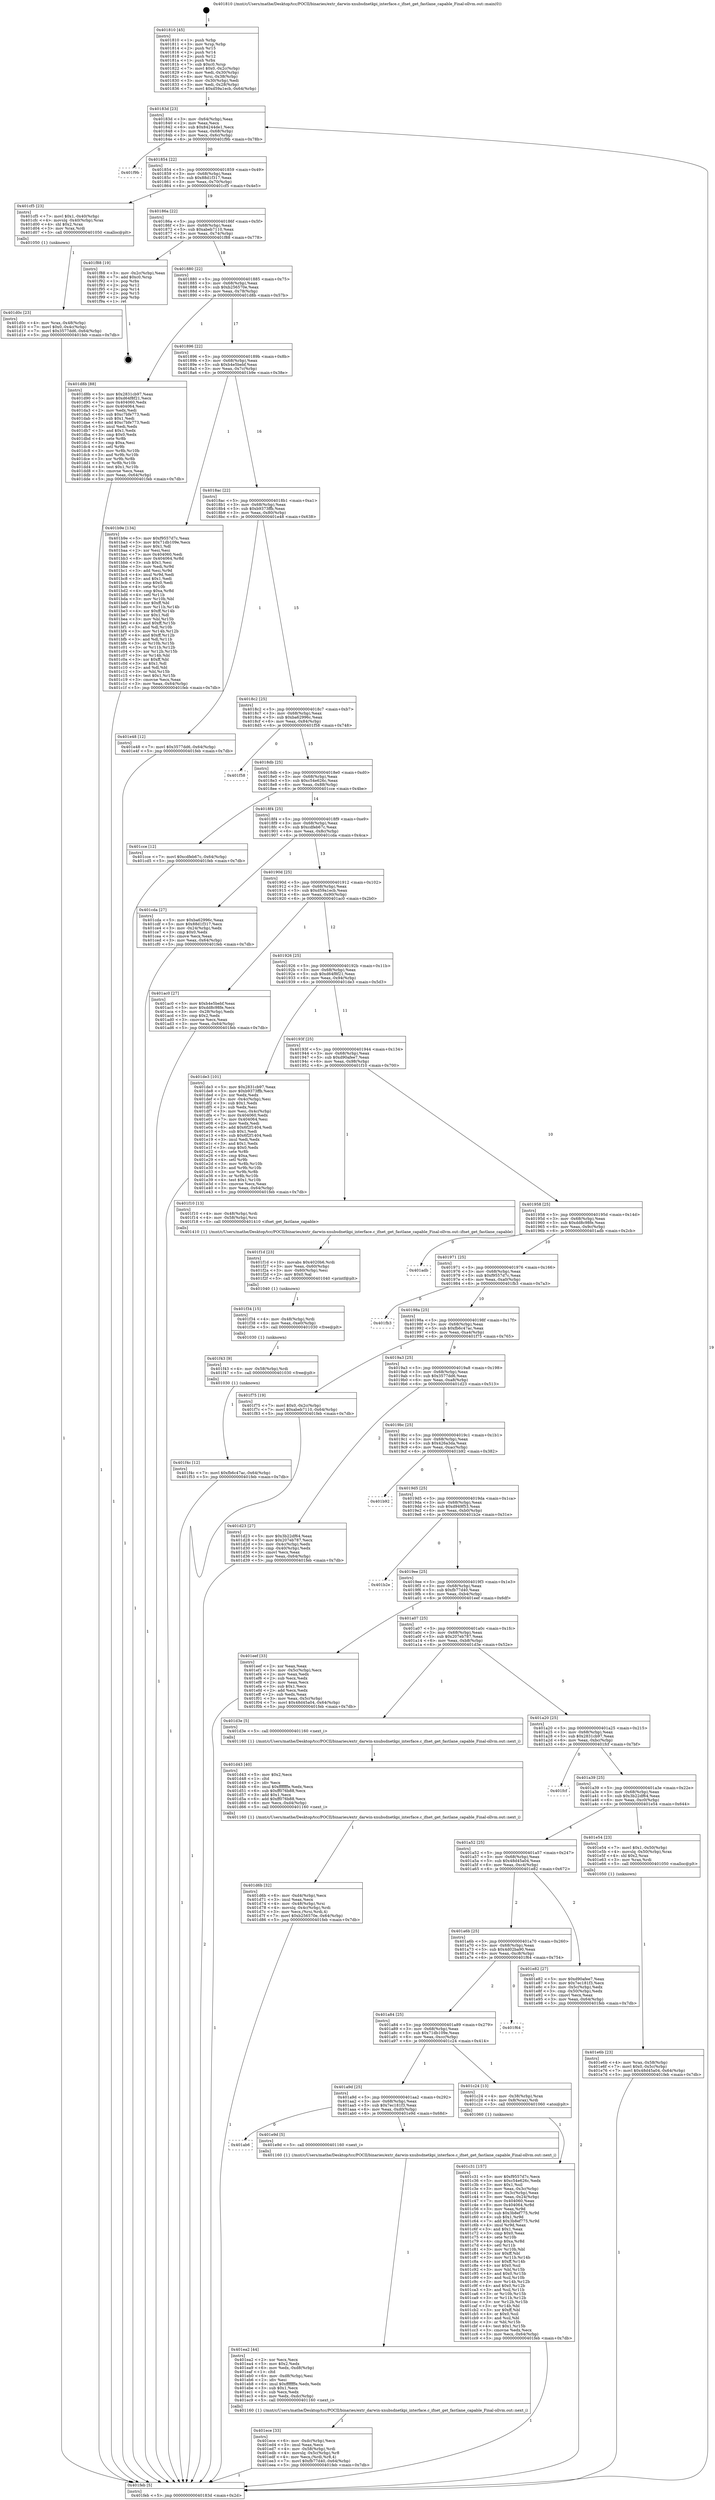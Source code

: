 digraph "0x401810" {
  label = "0x401810 (/mnt/c/Users/mathe/Desktop/tcc/POCII/binaries/extr_darwin-xnubsdnetkpi_interface.c_ifnet_get_fastlane_capable_Final-ollvm.out::main(0))"
  labelloc = "t"
  node[shape=record]

  Entry [label="",width=0.3,height=0.3,shape=circle,fillcolor=black,style=filled]
  "0x40183d" [label="{
     0x40183d [23]\l
     | [instrs]\l
     &nbsp;&nbsp;0x40183d \<+3\>: mov -0x64(%rbp),%eax\l
     &nbsp;&nbsp;0x401840 \<+2\>: mov %eax,%ecx\l
     &nbsp;&nbsp;0x401842 \<+6\>: sub $0x84244de1,%ecx\l
     &nbsp;&nbsp;0x401848 \<+3\>: mov %eax,-0x68(%rbp)\l
     &nbsp;&nbsp;0x40184b \<+3\>: mov %ecx,-0x6c(%rbp)\l
     &nbsp;&nbsp;0x40184e \<+6\>: je 0000000000401f9b \<main+0x78b\>\l
  }"]
  "0x401f9b" [label="{
     0x401f9b\l
  }", style=dashed]
  "0x401854" [label="{
     0x401854 [22]\l
     | [instrs]\l
     &nbsp;&nbsp;0x401854 \<+5\>: jmp 0000000000401859 \<main+0x49\>\l
     &nbsp;&nbsp;0x401859 \<+3\>: mov -0x68(%rbp),%eax\l
     &nbsp;&nbsp;0x40185c \<+5\>: sub $0x88d1f317,%eax\l
     &nbsp;&nbsp;0x401861 \<+3\>: mov %eax,-0x70(%rbp)\l
     &nbsp;&nbsp;0x401864 \<+6\>: je 0000000000401cf5 \<main+0x4e5\>\l
  }"]
  Exit [label="",width=0.3,height=0.3,shape=circle,fillcolor=black,style=filled,peripheries=2]
  "0x401cf5" [label="{
     0x401cf5 [23]\l
     | [instrs]\l
     &nbsp;&nbsp;0x401cf5 \<+7\>: movl $0x1,-0x40(%rbp)\l
     &nbsp;&nbsp;0x401cfc \<+4\>: movslq -0x40(%rbp),%rax\l
     &nbsp;&nbsp;0x401d00 \<+4\>: shl $0x2,%rax\l
     &nbsp;&nbsp;0x401d04 \<+3\>: mov %rax,%rdi\l
     &nbsp;&nbsp;0x401d07 \<+5\>: call 0000000000401050 \<malloc@plt\>\l
     | [calls]\l
     &nbsp;&nbsp;0x401050 \{1\} (unknown)\l
  }"]
  "0x40186a" [label="{
     0x40186a [22]\l
     | [instrs]\l
     &nbsp;&nbsp;0x40186a \<+5\>: jmp 000000000040186f \<main+0x5f\>\l
     &nbsp;&nbsp;0x40186f \<+3\>: mov -0x68(%rbp),%eax\l
     &nbsp;&nbsp;0x401872 \<+5\>: sub $0xabeb7110,%eax\l
     &nbsp;&nbsp;0x401877 \<+3\>: mov %eax,-0x74(%rbp)\l
     &nbsp;&nbsp;0x40187a \<+6\>: je 0000000000401f88 \<main+0x778\>\l
  }"]
  "0x401f4c" [label="{
     0x401f4c [12]\l
     | [instrs]\l
     &nbsp;&nbsp;0x401f4c \<+7\>: movl $0xfb6c47ac,-0x64(%rbp)\l
     &nbsp;&nbsp;0x401f53 \<+5\>: jmp 0000000000401feb \<main+0x7db\>\l
  }"]
  "0x401f88" [label="{
     0x401f88 [19]\l
     | [instrs]\l
     &nbsp;&nbsp;0x401f88 \<+3\>: mov -0x2c(%rbp),%eax\l
     &nbsp;&nbsp;0x401f8b \<+7\>: add $0xc0,%rsp\l
     &nbsp;&nbsp;0x401f92 \<+1\>: pop %rbx\l
     &nbsp;&nbsp;0x401f93 \<+2\>: pop %r12\l
     &nbsp;&nbsp;0x401f95 \<+2\>: pop %r14\l
     &nbsp;&nbsp;0x401f97 \<+2\>: pop %r15\l
     &nbsp;&nbsp;0x401f99 \<+1\>: pop %rbp\l
     &nbsp;&nbsp;0x401f9a \<+1\>: ret\l
  }"]
  "0x401880" [label="{
     0x401880 [22]\l
     | [instrs]\l
     &nbsp;&nbsp;0x401880 \<+5\>: jmp 0000000000401885 \<main+0x75\>\l
     &nbsp;&nbsp;0x401885 \<+3\>: mov -0x68(%rbp),%eax\l
     &nbsp;&nbsp;0x401888 \<+5\>: sub $0xb256570e,%eax\l
     &nbsp;&nbsp;0x40188d \<+3\>: mov %eax,-0x78(%rbp)\l
     &nbsp;&nbsp;0x401890 \<+6\>: je 0000000000401d8b \<main+0x57b\>\l
  }"]
  "0x401f43" [label="{
     0x401f43 [9]\l
     | [instrs]\l
     &nbsp;&nbsp;0x401f43 \<+4\>: mov -0x58(%rbp),%rdi\l
     &nbsp;&nbsp;0x401f47 \<+5\>: call 0000000000401030 \<free@plt\>\l
     | [calls]\l
     &nbsp;&nbsp;0x401030 \{1\} (unknown)\l
  }"]
  "0x401d8b" [label="{
     0x401d8b [88]\l
     | [instrs]\l
     &nbsp;&nbsp;0x401d8b \<+5\>: mov $0x2831cb97,%eax\l
     &nbsp;&nbsp;0x401d90 \<+5\>: mov $0xd64f8f21,%ecx\l
     &nbsp;&nbsp;0x401d95 \<+7\>: mov 0x404060,%edx\l
     &nbsp;&nbsp;0x401d9c \<+7\>: mov 0x404064,%esi\l
     &nbsp;&nbsp;0x401da3 \<+2\>: mov %edx,%edi\l
     &nbsp;&nbsp;0x401da5 \<+6\>: sub $0xc7bfe773,%edi\l
     &nbsp;&nbsp;0x401dab \<+3\>: sub $0x1,%edi\l
     &nbsp;&nbsp;0x401dae \<+6\>: add $0xc7bfe773,%edi\l
     &nbsp;&nbsp;0x401db4 \<+3\>: imul %edi,%edx\l
     &nbsp;&nbsp;0x401db7 \<+3\>: and $0x1,%edx\l
     &nbsp;&nbsp;0x401dba \<+3\>: cmp $0x0,%edx\l
     &nbsp;&nbsp;0x401dbd \<+4\>: sete %r8b\l
     &nbsp;&nbsp;0x401dc1 \<+3\>: cmp $0xa,%esi\l
     &nbsp;&nbsp;0x401dc4 \<+4\>: setl %r9b\l
     &nbsp;&nbsp;0x401dc8 \<+3\>: mov %r8b,%r10b\l
     &nbsp;&nbsp;0x401dcb \<+3\>: and %r9b,%r10b\l
     &nbsp;&nbsp;0x401dce \<+3\>: xor %r9b,%r8b\l
     &nbsp;&nbsp;0x401dd1 \<+3\>: or %r8b,%r10b\l
     &nbsp;&nbsp;0x401dd4 \<+4\>: test $0x1,%r10b\l
     &nbsp;&nbsp;0x401dd8 \<+3\>: cmovne %ecx,%eax\l
     &nbsp;&nbsp;0x401ddb \<+3\>: mov %eax,-0x64(%rbp)\l
     &nbsp;&nbsp;0x401dde \<+5\>: jmp 0000000000401feb \<main+0x7db\>\l
  }"]
  "0x401896" [label="{
     0x401896 [22]\l
     | [instrs]\l
     &nbsp;&nbsp;0x401896 \<+5\>: jmp 000000000040189b \<main+0x8b\>\l
     &nbsp;&nbsp;0x40189b \<+3\>: mov -0x68(%rbp),%eax\l
     &nbsp;&nbsp;0x40189e \<+5\>: sub $0xb4e5bebf,%eax\l
     &nbsp;&nbsp;0x4018a3 \<+3\>: mov %eax,-0x7c(%rbp)\l
     &nbsp;&nbsp;0x4018a6 \<+6\>: je 0000000000401b9e \<main+0x38e\>\l
  }"]
  "0x401f34" [label="{
     0x401f34 [15]\l
     | [instrs]\l
     &nbsp;&nbsp;0x401f34 \<+4\>: mov -0x48(%rbp),%rdi\l
     &nbsp;&nbsp;0x401f38 \<+6\>: mov %eax,-0xe0(%rbp)\l
     &nbsp;&nbsp;0x401f3e \<+5\>: call 0000000000401030 \<free@plt\>\l
     | [calls]\l
     &nbsp;&nbsp;0x401030 \{1\} (unknown)\l
  }"]
  "0x401b9e" [label="{
     0x401b9e [134]\l
     | [instrs]\l
     &nbsp;&nbsp;0x401b9e \<+5\>: mov $0xf9557d7c,%eax\l
     &nbsp;&nbsp;0x401ba3 \<+5\>: mov $0x71db109e,%ecx\l
     &nbsp;&nbsp;0x401ba8 \<+2\>: mov $0x1,%dl\l
     &nbsp;&nbsp;0x401baa \<+2\>: xor %esi,%esi\l
     &nbsp;&nbsp;0x401bac \<+7\>: mov 0x404060,%edi\l
     &nbsp;&nbsp;0x401bb3 \<+8\>: mov 0x404064,%r8d\l
     &nbsp;&nbsp;0x401bbb \<+3\>: sub $0x1,%esi\l
     &nbsp;&nbsp;0x401bbe \<+3\>: mov %edi,%r9d\l
     &nbsp;&nbsp;0x401bc1 \<+3\>: add %esi,%r9d\l
     &nbsp;&nbsp;0x401bc4 \<+4\>: imul %r9d,%edi\l
     &nbsp;&nbsp;0x401bc8 \<+3\>: and $0x1,%edi\l
     &nbsp;&nbsp;0x401bcb \<+3\>: cmp $0x0,%edi\l
     &nbsp;&nbsp;0x401bce \<+4\>: sete %r10b\l
     &nbsp;&nbsp;0x401bd2 \<+4\>: cmp $0xa,%r8d\l
     &nbsp;&nbsp;0x401bd6 \<+4\>: setl %r11b\l
     &nbsp;&nbsp;0x401bda \<+3\>: mov %r10b,%bl\l
     &nbsp;&nbsp;0x401bdd \<+3\>: xor $0xff,%bl\l
     &nbsp;&nbsp;0x401be0 \<+3\>: mov %r11b,%r14b\l
     &nbsp;&nbsp;0x401be3 \<+4\>: xor $0xff,%r14b\l
     &nbsp;&nbsp;0x401be7 \<+3\>: xor $0x1,%dl\l
     &nbsp;&nbsp;0x401bea \<+3\>: mov %bl,%r15b\l
     &nbsp;&nbsp;0x401bed \<+4\>: and $0xff,%r15b\l
     &nbsp;&nbsp;0x401bf1 \<+3\>: and %dl,%r10b\l
     &nbsp;&nbsp;0x401bf4 \<+3\>: mov %r14b,%r12b\l
     &nbsp;&nbsp;0x401bf7 \<+4\>: and $0xff,%r12b\l
     &nbsp;&nbsp;0x401bfb \<+3\>: and %dl,%r11b\l
     &nbsp;&nbsp;0x401bfe \<+3\>: or %r10b,%r15b\l
     &nbsp;&nbsp;0x401c01 \<+3\>: or %r11b,%r12b\l
     &nbsp;&nbsp;0x401c04 \<+3\>: xor %r12b,%r15b\l
     &nbsp;&nbsp;0x401c07 \<+3\>: or %r14b,%bl\l
     &nbsp;&nbsp;0x401c0a \<+3\>: xor $0xff,%bl\l
     &nbsp;&nbsp;0x401c0d \<+3\>: or $0x1,%dl\l
     &nbsp;&nbsp;0x401c10 \<+2\>: and %dl,%bl\l
     &nbsp;&nbsp;0x401c12 \<+3\>: or %bl,%r15b\l
     &nbsp;&nbsp;0x401c15 \<+4\>: test $0x1,%r15b\l
     &nbsp;&nbsp;0x401c19 \<+3\>: cmovne %ecx,%eax\l
     &nbsp;&nbsp;0x401c1c \<+3\>: mov %eax,-0x64(%rbp)\l
     &nbsp;&nbsp;0x401c1f \<+5\>: jmp 0000000000401feb \<main+0x7db\>\l
  }"]
  "0x4018ac" [label="{
     0x4018ac [22]\l
     | [instrs]\l
     &nbsp;&nbsp;0x4018ac \<+5\>: jmp 00000000004018b1 \<main+0xa1\>\l
     &nbsp;&nbsp;0x4018b1 \<+3\>: mov -0x68(%rbp),%eax\l
     &nbsp;&nbsp;0x4018b4 \<+5\>: sub $0xb9373ffb,%eax\l
     &nbsp;&nbsp;0x4018b9 \<+3\>: mov %eax,-0x80(%rbp)\l
     &nbsp;&nbsp;0x4018bc \<+6\>: je 0000000000401e48 \<main+0x638\>\l
  }"]
  "0x401f1d" [label="{
     0x401f1d [23]\l
     | [instrs]\l
     &nbsp;&nbsp;0x401f1d \<+10\>: movabs $0x4020b6,%rdi\l
     &nbsp;&nbsp;0x401f27 \<+3\>: mov %eax,-0x60(%rbp)\l
     &nbsp;&nbsp;0x401f2a \<+3\>: mov -0x60(%rbp),%esi\l
     &nbsp;&nbsp;0x401f2d \<+2\>: mov $0x0,%al\l
     &nbsp;&nbsp;0x401f2f \<+5\>: call 0000000000401040 \<printf@plt\>\l
     | [calls]\l
     &nbsp;&nbsp;0x401040 \{1\} (unknown)\l
  }"]
  "0x401e48" [label="{
     0x401e48 [12]\l
     | [instrs]\l
     &nbsp;&nbsp;0x401e48 \<+7\>: movl $0x3577dd6,-0x64(%rbp)\l
     &nbsp;&nbsp;0x401e4f \<+5\>: jmp 0000000000401feb \<main+0x7db\>\l
  }"]
  "0x4018c2" [label="{
     0x4018c2 [25]\l
     | [instrs]\l
     &nbsp;&nbsp;0x4018c2 \<+5\>: jmp 00000000004018c7 \<main+0xb7\>\l
     &nbsp;&nbsp;0x4018c7 \<+3\>: mov -0x68(%rbp),%eax\l
     &nbsp;&nbsp;0x4018ca \<+5\>: sub $0xba62996c,%eax\l
     &nbsp;&nbsp;0x4018cf \<+6\>: mov %eax,-0x84(%rbp)\l
     &nbsp;&nbsp;0x4018d5 \<+6\>: je 0000000000401f58 \<main+0x748\>\l
  }"]
  "0x401ece" [label="{
     0x401ece [33]\l
     | [instrs]\l
     &nbsp;&nbsp;0x401ece \<+6\>: mov -0xdc(%rbp),%ecx\l
     &nbsp;&nbsp;0x401ed4 \<+3\>: imul %eax,%ecx\l
     &nbsp;&nbsp;0x401ed7 \<+4\>: mov -0x58(%rbp),%rdi\l
     &nbsp;&nbsp;0x401edb \<+4\>: movslq -0x5c(%rbp),%r8\l
     &nbsp;&nbsp;0x401edf \<+4\>: mov %ecx,(%rdi,%r8,4)\l
     &nbsp;&nbsp;0x401ee3 \<+7\>: movl $0xfb77d40,-0x64(%rbp)\l
     &nbsp;&nbsp;0x401eea \<+5\>: jmp 0000000000401feb \<main+0x7db\>\l
  }"]
  "0x401f58" [label="{
     0x401f58\l
  }", style=dashed]
  "0x4018db" [label="{
     0x4018db [25]\l
     | [instrs]\l
     &nbsp;&nbsp;0x4018db \<+5\>: jmp 00000000004018e0 \<main+0xd0\>\l
     &nbsp;&nbsp;0x4018e0 \<+3\>: mov -0x68(%rbp),%eax\l
     &nbsp;&nbsp;0x4018e3 \<+5\>: sub $0xc54e626c,%eax\l
     &nbsp;&nbsp;0x4018e8 \<+6\>: mov %eax,-0x88(%rbp)\l
     &nbsp;&nbsp;0x4018ee \<+6\>: je 0000000000401cce \<main+0x4be\>\l
  }"]
  "0x401ea2" [label="{
     0x401ea2 [44]\l
     | [instrs]\l
     &nbsp;&nbsp;0x401ea2 \<+2\>: xor %ecx,%ecx\l
     &nbsp;&nbsp;0x401ea4 \<+5\>: mov $0x2,%edx\l
     &nbsp;&nbsp;0x401ea9 \<+6\>: mov %edx,-0xd8(%rbp)\l
     &nbsp;&nbsp;0x401eaf \<+1\>: cltd\l
     &nbsp;&nbsp;0x401eb0 \<+6\>: mov -0xd8(%rbp),%esi\l
     &nbsp;&nbsp;0x401eb6 \<+2\>: idiv %esi\l
     &nbsp;&nbsp;0x401eb8 \<+6\>: imul $0xfffffffe,%edx,%edx\l
     &nbsp;&nbsp;0x401ebe \<+3\>: sub $0x1,%ecx\l
     &nbsp;&nbsp;0x401ec1 \<+2\>: sub %ecx,%edx\l
     &nbsp;&nbsp;0x401ec3 \<+6\>: mov %edx,-0xdc(%rbp)\l
     &nbsp;&nbsp;0x401ec9 \<+5\>: call 0000000000401160 \<next_i\>\l
     | [calls]\l
     &nbsp;&nbsp;0x401160 \{1\} (/mnt/c/Users/mathe/Desktop/tcc/POCII/binaries/extr_darwin-xnubsdnetkpi_interface.c_ifnet_get_fastlane_capable_Final-ollvm.out::next_i)\l
  }"]
  "0x401cce" [label="{
     0x401cce [12]\l
     | [instrs]\l
     &nbsp;&nbsp;0x401cce \<+7\>: movl $0xcdfeb67c,-0x64(%rbp)\l
     &nbsp;&nbsp;0x401cd5 \<+5\>: jmp 0000000000401feb \<main+0x7db\>\l
  }"]
  "0x4018f4" [label="{
     0x4018f4 [25]\l
     | [instrs]\l
     &nbsp;&nbsp;0x4018f4 \<+5\>: jmp 00000000004018f9 \<main+0xe9\>\l
     &nbsp;&nbsp;0x4018f9 \<+3\>: mov -0x68(%rbp),%eax\l
     &nbsp;&nbsp;0x4018fc \<+5\>: sub $0xcdfeb67c,%eax\l
     &nbsp;&nbsp;0x401901 \<+6\>: mov %eax,-0x8c(%rbp)\l
     &nbsp;&nbsp;0x401907 \<+6\>: je 0000000000401cda \<main+0x4ca\>\l
  }"]
  "0x401ab6" [label="{
     0x401ab6\l
  }", style=dashed]
  "0x401cda" [label="{
     0x401cda [27]\l
     | [instrs]\l
     &nbsp;&nbsp;0x401cda \<+5\>: mov $0xba62996c,%eax\l
     &nbsp;&nbsp;0x401cdf \<+5\>: mov $0x88d1f317,%ecx\l
     &nbsp;&nbsp;0x401ce4 \<+3\>: mov -0x24(%rbp),%edx\l
     &nbsp;&nbsp;0x401ce7 \<+3\>: cmp $0x0,%edx\l
     &nbsp;&nbsp;0x401cea \<+3\>: cmove %ecx,%eax\l
     &nbsp;&nbsp;0x401ced \<+3\>: mov %eax,-0x64(%rbp)\l
     &nbsp;&nbsp;0x401cf0 \<+5\>: jmp 0000000000401feb \<main+0x7db\>\l
  }"]
  "0x40190d" [label="{
     0x40190d [25]\l
     | [instrs]\l
     &nbsp;&nbsp;0x40190d \<+5\>: jmp 0000000000401912 \<main+0x102\>\l
     &nbsp;&nbsp;0x401912 \<+3\>: mov -0x68(%rbp),%eax\l
     &nbsp;&nbsp;0x401915 \<+5\>: sub $0xd59a1ecb,%eax\l
     &nbsp;&nbsp;0x40191a \<+6\>: mov %eax,-0x90(%rbp)\l
     &nbsp;&nbsp;0x401920 \<+6\>: je 0000000000401ac0 \<main+0x2b0\>\l
  }"]
  "0x401e9d" [label="{
     0x401e9d [5]\l
     | [instrs]\l
     &nbsp;&nbsp;0x401e9d \<+5\>: call 0000000000401160 \<next_i\>\l
     | [calls]\l
     &nbsp;&nbsp;0x401160 \{1\} (/mnt/c/Users/mathe/Desktop/tcc/POCII/binaries/extr_darwin-xnubsdnetkpi_interface.c_ifnet_get_fastlane_capable_Final-ollvm.out::next_i)\l
  }"]
  "0x401ac0" [label="{
     0x401ac0 [27]\l
     | [instrs]\l
     &nbsp;&nbsp;0x401ac0 \<+5\>: mov $0xb4e5bebf,%eax\l
     &nbsp;&nbsp;0x401ac5 \<+5\>: mov $0xdd8c98fe,%ecx\l
     &nbsp;&nbsp;0x401aca \<+3\>: mov -0x28(%rbp),%edx\l
     &nbsp;&nbsp;0x401acd \<+3\>: cmp $0x2,%edx\l
     &nbsp;&nbsp;0x401ad0 \<+3\>: cmovne %ecx,%eax\l
     &nbsp;&nbsp;0x401ad3 \<+3\>: mov %eax,-0x64(%rbp)\l
     &nbsp;&nbsp;0x401ad6 \<+5\>: jmp 0000000000401feb \<main+0x7db\>\l
  }"]
  "0x401926" [label="{
     0x401926 [25]\l
     | [instrs]\l
     &nbsp;&nbsp;0x401926 \<+5\>: jmp 000000000040192b \<main+0x11b\>\l
     &nbsp;&nbsp;0x40192b \<+3\>: mov -0x68(%rbp),%eax\l
     &nbsp;&nbsp;0x40192e \<+5\>: sub $0xd64f8f21,%eax\l
     &nbsp;&nbsp;0x401933 \<+6\>: mov %eax,-0x94(%rbp)\l
     &nbsp;&nbsp;0x401939 \<+6\>: je 0000000000401de3 \<main+0x5d3\>\l
  }"]
  "0x401feb" [label="{
     0x401feb [5]\l
     | [instrs]\l
     &nbsp;&nbsp;0x401feb \<+5\>: jmp 000000000040183d \<main+0x2d\>\l
  }"]
  "0x401810" [label="{
     0x401810 [45]\l
     | [instrs]\l
     &nbsp;&nbsp;0x401810 \<+1\>: push %rbp\l
     &nbsp;&nbsp;0x401811 \<+3\>: mov %rsp,%rbp\l
     &nbsp;&nbsp;0x401814 \<+2\>: push %r15\l
     &nbsp;&nbsp;0x401816 \<+2\>: push %r14\l
     &nbsp;&nbsp;0x401818 \<+2\>: push %r12\l
     &nbsp;&nbsp;0x40181a \<+1\>: push %rbx\l
     &nbsp;&nbsp;0x40181b \<+7\>: sub $0xc0,%rsp\l
     &nbsp;&nbsp;0x401822 \<+7\>: movl $0x0,-0x2c(%rbp)\l
     &nbsp;&nbsp;0x401829 \<+3\>: mov %edi,-0x30(%rbp)\l
     &nbsp;&nbsp;0x40182c \<+4\>: mov %rsi,-0x38(%rbp)\l
     &nbsp;&nbsp;0x401830 \<+3\>: mov -0x30(%rbp),%edi\l
     &nbsp;&nbsp;0x401833 \<+3\>: mov %edi,-0x28(%rbp)\l
     &nbsp;&nbsp;0x401836 \<+7\>: movl $0xd59a1ecb,-0x64(%rbp)\l
  }"]
  "0x401e6b" [label="{
     0x401e6b [23]\l
     | [instrs]\l
     &nbsp;&nbsp;0x401e6b \<+4\>: mov %rax,-0x58(%rbp)\l
     &nbsp;&nbsp;0x401e6f \<+7\>: movl $0x0,-0x5c(%rbp)\l
     &nbsp;&nbsp;0x401e76 \<+7\>: movl $0x48d45a04,-0x64(%rbp)\l
     &nbsp;&nbsp;0x401e7d \<+5\>: jmp 0000000000401feb \<main+0x7db\>\l
  }"]
  "0x401de3" [label="{
     0x401de3 [101]\l
     | [instrs]\l
     &nbsp;&nbsp;0x401de3 \<+5\>: mov $0x2831cb97,%eax\l
     &nbsp;&nbsp;0x401de8 \<+5\>: mov $0xb9373ffb,%ecx\l
     &nbsp;&nbsp;0x401ded \<+2\>: xor %edx,%edx\l
     &nbsp;&nbsp;0x401def \<+3\>: mov -0x4c(%rbp),%esi\l
     &nbsp;&nbsp;0x401df2 \<+3\>: sub $0x1,%edx\l
     &nbsp;&nbsp;0x401df5 \<+2\>: sub %edx,%esi\l
     &nbsp;&nbsp;0x401df7 \<+3\>: mov %esi,-0x4c(%rbp)\l
     &nbsp;&nbsp;0x401dfa \<+7\>: mov 0x404060,%edx\l
     &nbsp;&nbsp;0x401e01 \<+7\>: mov 0x404064,%esi\l
     &nbsp;&nbsp;0x401e08 \<+2\>: mov %edx,%edi\l
     &nbsp;&nbsp;0x401e0a \<+6\>: add $0x6f2f1404,%edi\l
     &nbsp;&nbsp;0x401e10 \<+3\>: sub $0x1,%edi\l
     &nbsp;&nbsp;0x401e13 \<+6\>: sub $0x6f2f1404,%edi\l
     &nbsp;&nbsp;0x401e19 \<+3\>: imul %edi,%edx\l
     &nbsp;&nbsp;0x401e1c \<+3\>: and $0x1,%edx\l
     &nbsp;&nbsp;0x401e1f \<+3\>: cmp $0x0,%edx\l
     &nbsp;&nbsp;0x401e22 \<+4\>: sete %r8b\l
     &nbsp;&nbsp;0x401e26 \<+3\>: cmp $0xa,%esi\l
     &nbsp;&nbsp;0x401e29 \<+4\>: setl %r9b\l
     &nbsp;&nbsp;0x401e2d \<+3\>: mov %r8b,%r10b\l
     &nbsp;&nbsp;0x401e30 \<+3\>: and %r9b,%r10b\l
     &nbsp;&nbsp;0x401e33 \<+3\>: xor %r9b,%r8b\l
     &nbsp;&nbsp;0x401e36 \<+3\>: or %r8b,%r10b\l
     &nbsp;&nbsp;0x401e39 \<+4\>: test $0x1,%r10b\l
     &nbsp;&nbsp;0x401e3d \<+3\>: cmovne %ecx,%eax\l
     &nbsp;&nbsp;0x401e40 \<+3\>: mov %eax,-0x64(%rbp)\l
     &nbsp;&nbsp;0x401e43 \<+5\>: jmp 0000000000401feb \<main+0x7db\>\l
  }"]
  "0x40193f" [label="{
     0x40193f [25]\l
     | [instrs]\l
     &nbsp;&nbsp;0x40193f \<+5\>: jmp 0000000000401944 \<main+0x134\>\l
     &nbsp;&nbsp;0x401944 \<+3\>: mov -0x68(%rbp),%eax\l
     &nbsp;&nbsp;0x401947 \<+5\>: sub $0xd90afee7,%eax\l
     &nbsp;&nbsp;0x40194c \<+6\>: mov %eax,-0x98(%rbp)\l
     &nbsp;&nbsp;0x401952 \<+6\>: je 0000000000401f10 \<main+0x700\>\l
  }"]
  "0x401d6b" [label="{
     0x401d6b [32]\l
     | [instrs]\l
     &nbsp;&nbsp;0x401d6b \<+6\>: mov -0xd4(%rbp),%ecx\l
     &nbsp;&nbsp;0x401d71 \<+3\>: imul %eax,%ecx\l
     &nbsp;&nbsp;0x401d74 \<+4\>: mov -0x48(%rbp),%rsi\l
     &nbsp;&nbsp;0x401d78 \<+4\>: movslq -0x4c(%rbp),%rdi\l
     &nbsp;&nbsp;0x401d7c \<+3\>: mov %ecx,(%rsi,%rdi,4)\l
     &nbsp;&nbsp;0x401d7f \<+7\>: movl $0xb256570e,-0x64(%rbp)\l
     &nbsp;&nbsp;0x401d86 \<+5\>: jmp 0000000000401feb \<main+0x7db\>\l
  }"]
  "0x401f10" [label="{
     0x401f10 [13]\l
     | [instrs]\l
     &nbsp;&nbsp;0x401f10 \<+4\>: mov -0x48(%rbp),%rdi\l
     &nbsp;&nbsp;0x401f14 \<+4\>: mov -0x58(%rbp),%rsi\l
     &nbsp;&nbsp;0x401f18 \<+5\>: call 0000000000401410 \<ifnet_get_fastlane_capable\>\l
     | [calls]\l
     &nbsp;&nbsp;0x401410 \{1\} (/mnt/c/Users/mathe/Desktop/tcc/POCII/binaries/extr_darwin-xnubsdnetkpi_interface.c_ifnet_get_fastlane_capable_Final-ollvm.out::ifnet_get_fastlane_capable)\l
  }"]
  "0x401958" [label="{
     0x401958 [25]\l
     | [instrs]\l
     &nbsp;&nbsp;0x401958 \<+5\>: jmp 000000000040195d \<main+0x14d\>\l
     &nbsp;&nbsp;0x40195d \<+3\>: mov -0x68(%rbp),%eax\l
     &nbsp;&nbsp;0x401960 \<+5\>: sub $0xdd8c98fe,%eax\l
     &nbsp;&nbsp;0x401965 \<+6\>: mov %eax,-0x9c(%rbp)\l
     &nbsp;&nbsp;0x40196b \<+6\>: je 0000000000401adb \<main+0x2cb\>\l
  }"]
  "0x401d43" [label="{
     0x401d43 [40]\l
     | [instrs]\l
     &nbsp;&nbsp;0x401d43 \<+5\>: mov $0x2,%ecx\l
     &nbsp;&nbsp;0x401d48 \<+1\>: cltd\l
     &nbsp;&nbsp;0x401d49 \<+2\>: idiv %ecx\l
     &nbsp;&nbsp;0x401d4b \<+6\>: imul $0xfffffffe,%edx,%ecx\l
     &nbsp;&nbsp;0x401d51 \<+6\>: sub $0xff076b88,%ecx\l
     &nbsp;&nbsp;0x401d57 \<+3\>: add $0x1,%ecx\l
     &nbsp;&nbsp;0x401d5a \<+6\>: add $0xff076b88,%ecx\l
     &nbsp;&nbsp;0x401d60 \<+6\>: mov %ecx,-0xd4(%rbp)\l
     &nbsp;&nbsp;0x401d66 \<+5\>: call 0000000000401160 \<next_i\>\l
     | [calls]\l
     &nbsp;&nbsp;0x401160 \{1\} (/mnt/c/Users/mathe/Desktop/tcc/POCII/binaries/extr_darwin-xnubsdnetkpi_interface.c_ifnet_get_fastlane_capable_Final-ollvm.out::next_i)\l
  }"]
  "0x401adb" [label="{
     0x401adb\l
  }", style=dashed]
  "0x401971" [label="{
     0x401971 [25]\l
     | [instrs]\l
     &nbsp;&nbsp;0x401971 \<+5\>: jmp 0000000000401976 \<main+0x166\>\l
     &nbsp;&nbsp;0x401976 \<+3\>: mov -0x68(%rbp),%eax\l
     &nbsp;&nbsp;0x401979 \<+5\>: sub $0xf9557d7c,%eax\l
     &nbsp;&nbsp;0x40197e \<+6\>: mov %eax,-0xa0(%rbp)\l
     &nbsp;&nbsp;0x401984 \<+6\>: je 0000000000401fb3 \<main+0x7a3\>\l
  }"]
  "0x401d0c" [label="{
     0x401d0c [23]\l
     | [instrs]\l
     &nbsp;&nbsp;0x401d0c \<+4\>: mov %rax,-0x48(%rbp)\l
     &nbsp;&nbsp;0x401d10 \<+7\>: movl $0x0,-0x4c(%rbp)\l
     &nbsp;&nbsp;0x401d17 \<+7\>: movl $0x3577dd6,-0x64(%rbp)\l
     &nbsp;&nbsp;0x401d1e \<+5\>: jmp 0000000000401feb \<main+0x7db\>\l
  }"]
  "0x401fb3" [label="{
     0x401fb3\l
  }", style=dashed]
  "0x40198a" [label="{
     0x40198a [25]\l
     | [instrs]\l
     &nbsp;&nbsp;0x40198a \<+5\>: jmp 000000000040198f \<main+0x17f\>\l
     &nbsp;&nbsp;0x40198f \<+3\>: mov -0x68(%rbp),%eax\l
     &nbsp;&nbsp;0x401992 \<+5\>: sub $0xfb6c47ac,%eax\l
     &nbsp;&nbsp;0x401997 \<+6\>: mov %eax,-0xa4(%rbp)\l
     &nbsp;&nbsp;0x40199d \<+6\>: je 0000000000401f75 \<main+0x765\>\l
  }"]
  "0x401c31" [label="{
     0x401c31 [157]\l
     | [instrs]\l
     &nbsp;&nbsp;0x401c31 \<+5\>: mov $0xf9557d7c,%ecx\l
     &nbsp;&nbsp;0x401c36 \<+5\>: mov $0xc54e626c,%edx\l
     &nbsp;&nbsp;0x401c3b \<+3\>: mov $0x1,%sil\l
     &nbsp;&nbsp;0x401c3e \<+3\>: mov %eax,-0x3c(%rbp)\l
     &nbsp;&nbsp;0x401c41 \<+3\>: mov -0x3c(%rbp),%eax\l
     &nbsp;&nbsp;0x401c44 \<+3\>: mov %eax,-0x24(%rbp)\l
     &nbsp;&nbsp;0x401c47 \<+7\>: mov 0x404060,%eax\l
     &nbsp;&nbsp;0x401c4e \<+8\>: mov 0x404064,%r8d\l
     &nbsp;&nbsp;0x401c56 \<+3\>: mov %eax,%r9d\l
     &nbsp;&nbsp;0x401c59 \<+7\>: sub $0x3b8ef775,%r9d\l
     &nbsp;&nbsp;0x401c60 \<+4\>: sub $0x1,%r9d\l
     &nbsp;&nbsp;0x401c64 \<+7\>: add $0x3b8ef775,%r9d\l
     &nbsp;&nbsp;0x401c6b \<+4\>: imul %r9d,%eax\l
     &nbsp;&nbsp;0x401c6f \<+3\>: and $0x1,%eax\l
     &nbsp;&nbsp;0x401c72 \<+3\>: cmp $0x0,%eax\l
     &nbsp;&nbsp;0x401c75 \<+4\>: sete %r10b\l
     &nbsp;&nbsp;0x401c79 \<+4\>: cmp $0xa,%r8d\l
     &nbsp;&nbsp;0x401c7d \<+4\>: setl %r11b\l
     &nbsp;&nbsp;0x401c81 \<+3\>: mov %r10b,%bl\l
     &nbsp;&nbsp;0x401c84 \<+3\>: xor $0xff,%bl\l
     &nbsp;&nbsp;0x401c87 \<+3\>: mov %r11b,%r14b\l
     &nbsp;&nbsp;0x401c8a \<+4\>: xor $0xff,%r14b\l
     &nbsp;&nbsp;0x401c8e \<+4\>: xor $0x0,%sil\l
     &nbsp;&nbsp;0x401c92 \<+3\>: mov %bl,%r15b\l
     &nbsp;&nbsp;0x401c95 \<+4\>: and $0x0,%r15b\l
     &nbsp;&nbsp;0x401c99 \<+3\>: and %sil,%r10b\l
     &nbsp;&nbsp;0x401c9c \<+3\>: mov %r14b,%r12b\l
     &nbsp;&nbsp;0x401c9f \<+4\>: and $0x0,%r12b\l
     &nbsp;&nbsp;0x401ca3 \<+3\>: and %sil,%r11b\l
     &nbsp;&nbsp;0x401ca6 \<+3\>: or %r10b,%r15b\l
     &nbsp;&nbsp;0x401ca9 \<+3\>: or %r11b,%r12b\l
     &nbsp;&nbsp;0x401cac \<+3\>: xor %r12b,%r15b\l
     &nbsp;&nbsp;0x401caf \<+3\>: or %r14b,%bl\l
     &nbsp;&nbsp;0x401cb2 \<+3\>: xor $0xff,%bl\l
     &nbsp;&nbsp;0x401cb5 \<+4\>: or $0x0,%sil\l
     &nbsp;&nbsp;0x401cb9 \<+3\>: and %sil,%bl\l
     &nbsp;&nbsp;0x401cbc \<+3\>: or %bl,%r15b\l
     &nbsp;&nbsp;0x401cbf \<+4\>: test $0x1,%r15b\l
     &nbsp;&nbsp;0x401cc3 \<+3\>: cmovne %edx,%ecx\l
     &nbsp;&nbsp;0x401cc6 \<+3\>: mov %ecx,-0x64(%rbp)\l
     &nbsp;&nbsp;0x401cc9 \<+5\>: jmp 0000000000401feb \<main+0x7db\>\l
  }"]
  "0x401f75" [label="{
     0x401f75 [19]\l
     | [instrs]\l
     &nbsp;&nbsp;0x401f75 \<+7\>: movl $0x0,-0x2c(%rbp)\l
     &nbsp;&nbsp;0x401f7c \<+7\>: movl $0xabeb7110,-0x64(%rbp)\l
     &nbsp;&nbsp;0x401f83 \<+5\>: jmp 0000000000401feb \<main+0x7db\>\l
  }"]
  "0x4019a3" [label="{
     0x4019a3 [25]\l
     | [instrs]\l
     &nbsp;&nbsp;0x4019a3 \<+5\>: jmp 00000000004019a8 \<main+0x198\>\l
     &nbsp;&nbsp;0x4019a8 \<+3\>: mov -0x68(%rbp),%eax\l
     &nbsp;&nbsp;0x4019ab \<+5\>: sub $0x3577dd6,%eax\l
     &nbsp;&nbsp;0x4019b0 \<+6\>: mov %eax,-0xa8(%rbp)\l
     &nbsp;&nbsp;0x4019b6 \<+6\>: je 0000000000401d23 \<main+0x513\>\l
  }"]
  "0x401a9d" [label="{
     0x401a9d [25]\l
     | [instrs]\l
     &nbsp;&nbsp;0x401a9d \<+5\>: jmp 0000000000401aa2 \<main+0x292\>\l
     &nbsp;&nbsp;0x401aa2 \<+3\>: mov -0x68(%rbp),%eax\l
     &nbsp;&nbsp;0x401aa5 \<+5\>: sub $0x7ec181f3,%eax\l
     &nbsp;&nbsp;0x401aaa \<+6\>: mov %eax,-0xd0(%rbp)\l
     &nbsp;&nbsp;0x401ab0 \<+6\>: je 0000000000401e9d \<main+0x68d\>\l
  }"]
  "0x401d23" [label="{
     0x401d23 [27]\l
     | [instrs]\l
     &nbsp;&nbsp;0x401d23 \<+5\>: mov $0x3b22df64,%eax\l
     &nbsp;&nbsp;0x401d28 \<+5\>: mov $0x207eb787,%ecx\l
     &nbsp;&nbsp;0x401d2d \<+3\>: mov -0x4c(%rbp),%edx\l
     &nbsp;&nbsp;0x401d30 \<+3\>: cmp -0x40(%rbp),%edx\l
     &nbsp;&nbsp;0x401d33 \<+3\>: cmovl %ecx,%eax\l
     &nbsp;&nbsp;0x401d36 \<+3\>: mov %eax,-0x64(%rbp)\l
     &nbsp;&nbsp;0x401d39 \<+5\>: jmp 0000000000401feb \<main+0x7db\>\l
  }"]
  "0x4019bc" [label="{
     0x4019bc [25]\l
     | [instrs]\l
     &nbsp;&nbsp;0x4019bc \<+5\>: jmp 00000000004019c1 \<main+0x1b1\>\l
     &nbsp;&nbsp;0x4019c1 \<+3\>: mov -0x68(%rbp),%eax\l
     &nbsp;&nbsp;0x4019c4 \<+5\>: sub $0x426a3da,%eax\l
     &nbsp;&nbsp;0x4019c9 \<+6\>: mov %eax,-0xac(%rbp)\l
     &nbsp;&nbsp;0x4019cf \<+6\>: je 0000000000401b92 \<main+0x382\>\l
  }"]
  "0x401c24" [label="{
     0x401c24 [13]\l
     | [instrs]\l
     &nbsp;&nbsp;0x401c24 \<+4\>: mov -0x38(%rbp),%rax\l
     &nbsp;&nbsp;0x401c28 \<+4\>: mov 0x8(%rax),%rdi\l
     &nbsp;&nbsp;0x401c2c \<+5\>: call 0000000000401060 \<atoi@plt\>\l
     | [calls]\l
     &nbsp;&nbsp;0x401060 \{1\} (unknown)\l
  }"]
  "0x401b92" [label="{
     0x401b92\l
  }", style=dashed]
  "0x4019d5" [label="{
     0x4019d5 [25]\l
     | [instrs]\l
     &nbsp;&nbsp;0x4019d5 \<+5\>: jmp 00000000004019da \<main+0x1ca\>\l
     &nbsp;&nbsp;0x4019da \<+3\>: mov -0x68(%rbp),%eax\l
     &nbsp;&nbsp;0x4019dd \<+5\>: sub $0xd949f53,%eax\l
     &nbsp;&nbsp;0x4019e2 \<+6\>: mov %eax,-0xb0(%rbp)\l
     &nbsp;&nbsp;0x4019e8 \<+6\>: je 0000000000401b2e \<main+0x31e\>\l
  }"]
  "0x401a84" [label="{
     0x401a84 [25]\l
     | [instrs]\l
     &nbsp;&nbsp;0x401a84 \<+5\>: jmp 0000000000401a89 \<main+0x279\>\l
     &nbsp;&nbsp;0x401a89 \<+3\>: mov -0x68(%rbp),%eax\l
     &nbsp;&nbsp;0x401a8c \<+5\>: sub $0x71db109e,%eax\l
     &nbsp;&nbsp;0x401a91 \<+6\>: mov %eax,-0xcc(%rbp)\l
     &nbsp;&nbsp;0x401a97 \<+6\>: je 0000000000401c24 \<main+0x414\>\l
  }"]
  "0x401b2e" [label="{
     0x401b2e\l
  }", style=dashed]
  "0x4019ee" [label="{
     0x4019ee [25]\l
     | [instrs]\l
     &nbsp;&nbsp;0x4019ee \<+5\>: jmp 00000000004019f3 \<main+0x1e3\>\l
     &nbsp;&nbsp;0x4019f3 \<+3\>: mov -0x68(%rbp),%eax\l
     &nbsp;&nbsp;0x4019f6 \<+5\>: sub $0xfb77d40,%eax\l
     &nbsp;&nbsp;0x4019fb \<+6\>: mov %eax,-0xb4(%rbp)\l
     &nbsp;&nbsp;0x401a01 \<+6\>: je 0000000000401eef \<main+0x6df\>\l
  }"]
  "0x401f64" [label="{
     0x401f64\l
  }", style=dashed]
  "0x401eef" [label="{
     0x401eef [33]\l
     | [instrs]\l
     &nbsp;&nbsp;0x401eef \<+2\>: xor %eax,%eax\l
     &nbsp;&nbsp;0x401ef1 \<+3\>: mov -0x5c(%rbp),%ecx\l
     &nbsp;&nbsp;0x401ef4 \<+2\>: mov %eax,%edx\l
     &nbsp;&nbsp;0x401ef6 \<+2\>: sub %ecx,%edx\l
     &nbsp;&nbsp;0x401ef8 \<+2\>: mov %eax,%ecx\l
     &nbsp;&nbsp;0x401efa \<+3\>: sub $0x1,%ecx\l
     &nbsp;&nbsp;0x401efd \<+2\>: add %ecx,%edx\l
     &nbsp;&nbsp;0x401eff \<+2\>: sub %edx,%eax\l
     &nbsp;&nbsp;0x401f01 \<+3\>: mov %eax,-0x5c(%rbp)\l
     &nbsp;&nbsp;0x401f04 \<+7\>: movl $0x48d45a04,-0x64(%rbp)\l
     &nbsp;&nbsp;0x401f0b \<+5\>: jmp 0000000000401feb \<main+0x7db\>\l
  }"]
  "0x401a07" [label="{
     0x401a07 [25]\l
     | [instrs]\l
     &nbsp;&nbsp;0x401a07 \<+5\>: jmp 0000000000401a0c \<main+0x1fc\>\l
     &nbsp;&nbsp;0x401a0c \<+3\>: mov -0x68(%rbp),%eax\l
     &nbsp;&nbsp;0x401a0f \<+5\>: sub $0x207eb787,%eax\l
     &nbsp;&nbsp;0x401a14 \<+6\>: mov %eax,-0xb8(%rbp)\l
     &nbsp;&nbsp;0x401a1a \<+6\>: je 0000000000401d3e \<main+0x52e\>\l
  }"]
  "0x401a6b" [label="{
     0x401a6b [25]\l
     | [instrs]\l
     &nbsp;&nbsp;0x401a6b \<+5\>: jmp 0000000000401a70 \<main+0x260\>\l
     &nbsp;&nbsp;0x401a70 \<+3\>: mov -0x68(%rbp),%eax\l
     &nbsp;&nbsp;0x401a73 \<+5\>: sub $0x4d02ba90,%eax\l
     &nbsp;&nbsp;0x401a78 \<+6\>: mov %eax,-0xc8(%rbp)\l
     &nbsp;&nbsp;0x401a7e \<+6\>: je 0000000000401f64 \<main+0x754\>\l
  }"]
  "0x401d3e" [label="{
     0x401d3e [5]\l
     | [instrs]\l
     &nbsp;&nbsp;0x401d3e \<+5\>: call 0000000000401160 \<next_i\>\l
     | [calls]\l
     &nbsp;&nbsp;0x401160 \{1\} (/mnt/c/Users/mathe/Desktop/tcc/POCII/binaries/extr_darwin-xnubsdnetkpi_interface.c_ifnet_get_fastlane_capable_Final-ollvm.out::next_i)\l
  }"]
  "0x401a20" [label="{
     0x401a20 [25]\l
     | [instrs]\l
     &nbsp;&nbsp;0x401a20 \<+5\>: jmp 0000000000401a25 \<main+0x215\>\l
     &nbsp;&nbsp;0x401a25 \<+3\>: mov -0x68(%rbp),%eax\l
     &nbsp;&nbsp;0x401a28 \<+5\>: sub $0x2831cb97,%eax\l
     &nbsp;&nbsp;0x401a2d \<+6\>: mov %eax,-0xbc(%rbp)\l
     &nbsp;&nbsp;0x401a33 \<+6\>: je 0000000000401fcf \<main+0x7bf\>\l
  }"]
  "0x401e82" [label="{
     0x401e82 [27]\l
     | [instrs]\l
     &nbsp;&nbsp;0x401e82 \<+5\>: mov $0xd90afee7,%eax\l
     &nbsp;&nbsp;0x401e87 \<+5\>: mov $0x7ec181f3,%ecx\l
     &nbsp;&nbsp;0x401e8c \<+3\>: mov -0x5c(%rbp),%edx\l
     &nbsp;&nbsp;0x401e8f \<+3\>: cmp -0x50(%rbp),%edx\l
     &nbsp;&nbsp;0x401e92 \<+3\>: cmovl %ecx,%eax\l
     &nbsp;&nbsp;0x401e95 \<+3\>: mov %eax,-0x64(%rbp)\l
     &nbsp;&nbsp;0x401e98 \<+5\>: jmp 0000000000401feb \<main+0x7db\>\l
  }"]
  "0x401fcf" [label="{
     0x401fcf\l
  }", style=dashed]
  "0x401a39" [label="{
     0x401a39 [25]\l
     | [instrs]\l
     &nbsp;&nbsp;0x401a39 \<+5\>: jmp 0000000000401a3e \<main+0x22e\>\l
     &nbsp;&nbsp;0x401a3e \<+3\>: mov -0x68(%rbp),%eax\l
     &nbsp;&nbsp;0x401a41 \<+5\>: sub $0x3b22df64,%eax\l
     &nbsp;&nbsp;0x401a46 \<+6\>: mov %eax,-0xc0(%rbp)\l
     &nbsp;&nbsp;0x401a4c \<+6\>: je 0000000000401e54 \<main+0x644\>\l
  }"]
  "0x401a52" [label="{
     0x401a52 [25]\l
     | [instrs]\l
     &nbsp;&nbsp;0x401a52 \<+5\>: jmp 0000000000401a57 \<main+0x247\>\l
     &nbsp;&nbsp;0x401a57 \<+3\>: mov -0x68(%rbp),%eax\l
     &nbsp;&nbsp;0x401a5a \<+5\>: sub $0x48d45a04,%eax\l
     &nbsp;&nbsp;0x401a5f \<+6\>: mov %eax,-0xc4(%rbp)\l
     &nbsp;&nbsp;0x401a65 \<+6\>: je 0000000000401e82 \<main+0x672\>\l
  }"]
  "0x401e54" [label="{
     0x401e54 [23]\l
     | [instrs]\l
     &nbsp;&nbsp;0x401e54 \<+7\>: movl $0x1,-0x50(%rbp)\l
     &nbsp;&nbsp;0x401e5b \<+4\>: movslq -0x50(%rbp),%rax\l
     &nbsp;&nbsp;0x401e5f \<+4\>: shl $0x2,%rax\l
     &nbsp;&nbsp;0x401e63 \<+3\>: mov %rax,%rdi\l
     &nbsp;&nbsp;0x401e66 \<+5\>: call 0000000000401050 \<malloc@plt\>\l
     | [calls]\l
     &nbsp;&nbsp;0x401050 \{1\} (unknown)\l
  }"]
  Entry -> "0x401810" [label=" 1"]
  "0x40183d" -> "0x401f9b" [label=" 0"]
  "0x40183d" -> "0x401854" [label=" 20"]
  "0x401f88" -> Exit [label=" 1"]
  "0x401854" -> "0x401cf5" [label=" 1"]
  "0x401854" -> "0x40186a" [label=" 19"]
  "0x401f75" -> "0x401feb" [label=" 1"]
  "0x40186a" -> "0x401f88" [label=" 1"]
  "0x40186a" -> "0x401880" [label=" 18"]
  "0x401f4c" -> "0x401feb" [label=" 1"]
  "0x401880" -> "0x401d8b" [label=" 1"]
  "0x401880" -> "0x401896" [label=" 17"]
  "0x401f43" -> "0x401f4c" [label=" 1"]
  "0x401896" -> "0x401b9e" [label=" 1"]
  "0x401896" -> "0x4018ac" [label=" 16"]
  "0x401f34" -> "0x401f43" [label=" 1"]
  "0x4018ac" -> "0x401e48" [label=" 1"]
  "0x4018ac" -> "0x4018c2" [label=" 15"]
  "0x401f1d" -> "0x401f34" [label=" 1"]
  "0x4018c2" -> "0x401f58" [label=" 0"]
  "0x4018c2" -> "0x4018db" [label=" 15"]
  "0x401f10" -> "0x401f1d" [label=" 1"]
  "0x4018db" -> "0x401cce" [label=" 1"]
  "0x4018db" -> "0x4018f4" [label=" 14"]
  "0x401eef" -> "0x401feb" [label=" 1"]
  "0x4018f4" -> "0x401cda" [label=" 1"]
  "0x4018f4" -> "0x40190d" [label=" 13"]
  "0x401ece" -> "0x401feb" [label=" 1"]
  "0x40190d" -> "0x401ac0" [label=" 1"]
  "0x40190d" -> "0x401926" [label=" 12"]
  "0x401ac0" -> "0x401feb" [label=" 1"]
  "0x401810" -> "0x40183d" [label=" 1"]
  "0x401feb" -> "0x40183d" [label=" 19"]
  "0x401b9e" -> "0x401feb" [label=" 1"]
  "0x401ea2" -> "0x401ece" [label=" 1"]
  "0x401926" -> "0x401de3" [label=" 1"]
  "0x401926" -> "0x40193f" [label=" 11"]
  "0x401a9d" -> "0x401ab6" [label=" 0"]
  "0x40193f" -> "0x401f10" [label=" 1"]
  "0x40193f" -> "0x401958" [label=" 10"]
  "0x401a9d" -> "0x401e9d" [label=" 1"]
  "0x401958" -> "0x401adb" [label=" 0"]
  "0x401958" -> "0x401971" [label=" 10"]
  "0x401e9d" -> "0x401ea2" [label=" 1"]
  "0x401971" -> "0x401fb3" [label=" 0"]
  "0x401971" -> "0x40198a" [label=" 10"]
  "0x401e82" -> "0x401feb" [label=" 2"]
  "0x40198a" -> "0x401f75" [label=" 1"]
  "0x40198a" -> "0x4019a3" [label=" 9"]
  "0x401e6b" -> "0x401feb" [label=" 1"]
  "0x4019a3" -> "0x401d23" [label=" 2"]
  "0x4019a3" -> "0x4019bc" [label=" 7"]
  "0x401e54" -> "0x401e6b" [label=" 1"]
  "0x4019bc" -> "0x401b92" [label=" 0"]
  "0x4019bc" -> "0x4019d5" [label=" 7"]
  "0x401e48" -> "0x401feb" [label=" 1"]
  "0x4019d5" -> "0x401b2e" [label=" 0"]
  "0x4019d5" -> "0x4019ee" [label=" 7"]
  "0x401d8b" -> "0x401feb" [label=" 1"]
  "0x4019ee" -> "0x401eef" [label=" 1"]
  "0x4019ee" -> "0x401a07" [label=" 6"]
  "0x401d6b" -> "0x401feb" [label=" 1"]
  "0x401a07" -> "0x401d3e" [label=" 1"]
  "0x401a07" -> "0x401a20" [label=" 5"]
  "0x401d3e" -> "0x401d43" [label=" 1"]
  "0x401a20" -> "0x401fcf" [label=" 0"]
  "0x401a20" -> "0x401a39" [label=" 5"]
  "0x401d23" -> "0x401feb" [label=" 2"]
  "0x401a39" -> "0x401e54" [label=" 1"]
  "0x401a39" -> "0x401a52" [label=" 4"]
  "0x401d0c" -> "0x401feb" [label=" 1"]
  "0x401a52" -> "0x401e82" [label=" 2"]
  "0x401a52" -> "0x401a6b" [label=" 2"]
  "0x401d43" -> "0x401d6b" [label=" 1"]
  "0x401a6b" -> "0x401f64" [label=" 0"]
  "0x401a6b" -> "0x401a84" [label=" 2"]
  "0x401de3" -> "0x401feb" [label=" 1"]
  "0x401a84" -> "0x401c24" [label=" 1"]
  "0x401a84" -> "0x401a9d" [label=" 1"]
  "0x401c24" -> "0x401c31" [label=" 1"]
  "0x401c31" -> "0x401feb" [label=" 1"]
  "0x401cce" -> "0x401feb" [label=" 1"]
  "0x401cda" -> "0x401feb" [label=" 1"]
  "0x401cf5" -> "0x401d0c" [label=" 1"]
}
